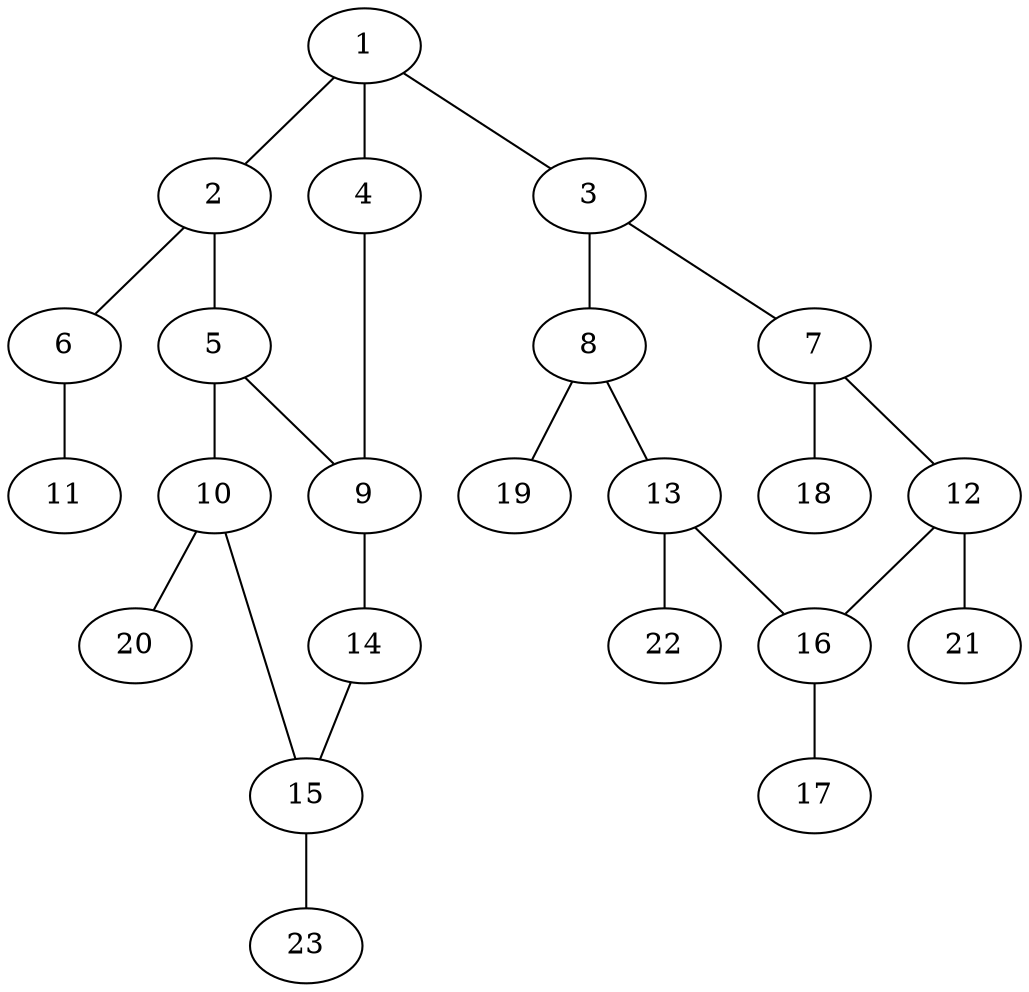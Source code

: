 graph molecule_3654 {
	1	 [chem=C];
	2	 [chem=C];
	1 -- 2	 [valence=2];
	3	 [chem=C];
	1 -- 3	 [valence=1];
	4	 [chem=N];
	1 -- 4	 [valence=1];
	5	 [chem=N];
	2 -- 5	 [valence=1];
	6	 [chem=N];
	2 -- 6	 [valence=1];
	7	 [chem=C];
	3 -- 7	 [valence=2];
	8	 [chem=C];
	3 -- 8	 [valence=1];
	9	 [chem=C];
	4 -- 9	 [valence=2];
	5 -- 9	 [valence=1];
	10	 [chem=C];
	5 -- 10	 [valence=1];
	11	 [chem=O];
	6 -- 11	 [valence=2];
	12	 [chem=C];
	7 -- 12	 [valence=1];
	18	 [chem=H];
	7 -- 18	 [valence=1];
	13	 [chem=C];
	8 -- 13	 [valence=2];
	19	 [chem=H];
	8 -- 19	 [valence=1];
	14	 [chem=S];
	9 -- 14	 [valence=1];
	15	 [chem=C];
	10 -- 15	 [valence=2];
	20	 [chem=H];
	10 -- 20	 [valence=1];
	16	 [chem=C];
	12 -- 16	 [valence=2];
	21	 [chem=H];
	12 -- 21	 [valence=1];
	13 -- 16	 [valence=1];
	22	 [chem=H];
	13 -- 22	 [valence=1];
	14 -- 15	 [valence=1];
	23	 [chem=H];
	15 -- 23	 [valence=1];
	17	 [chem=Cl];
	16 -- 17	 [valence=1];
}
